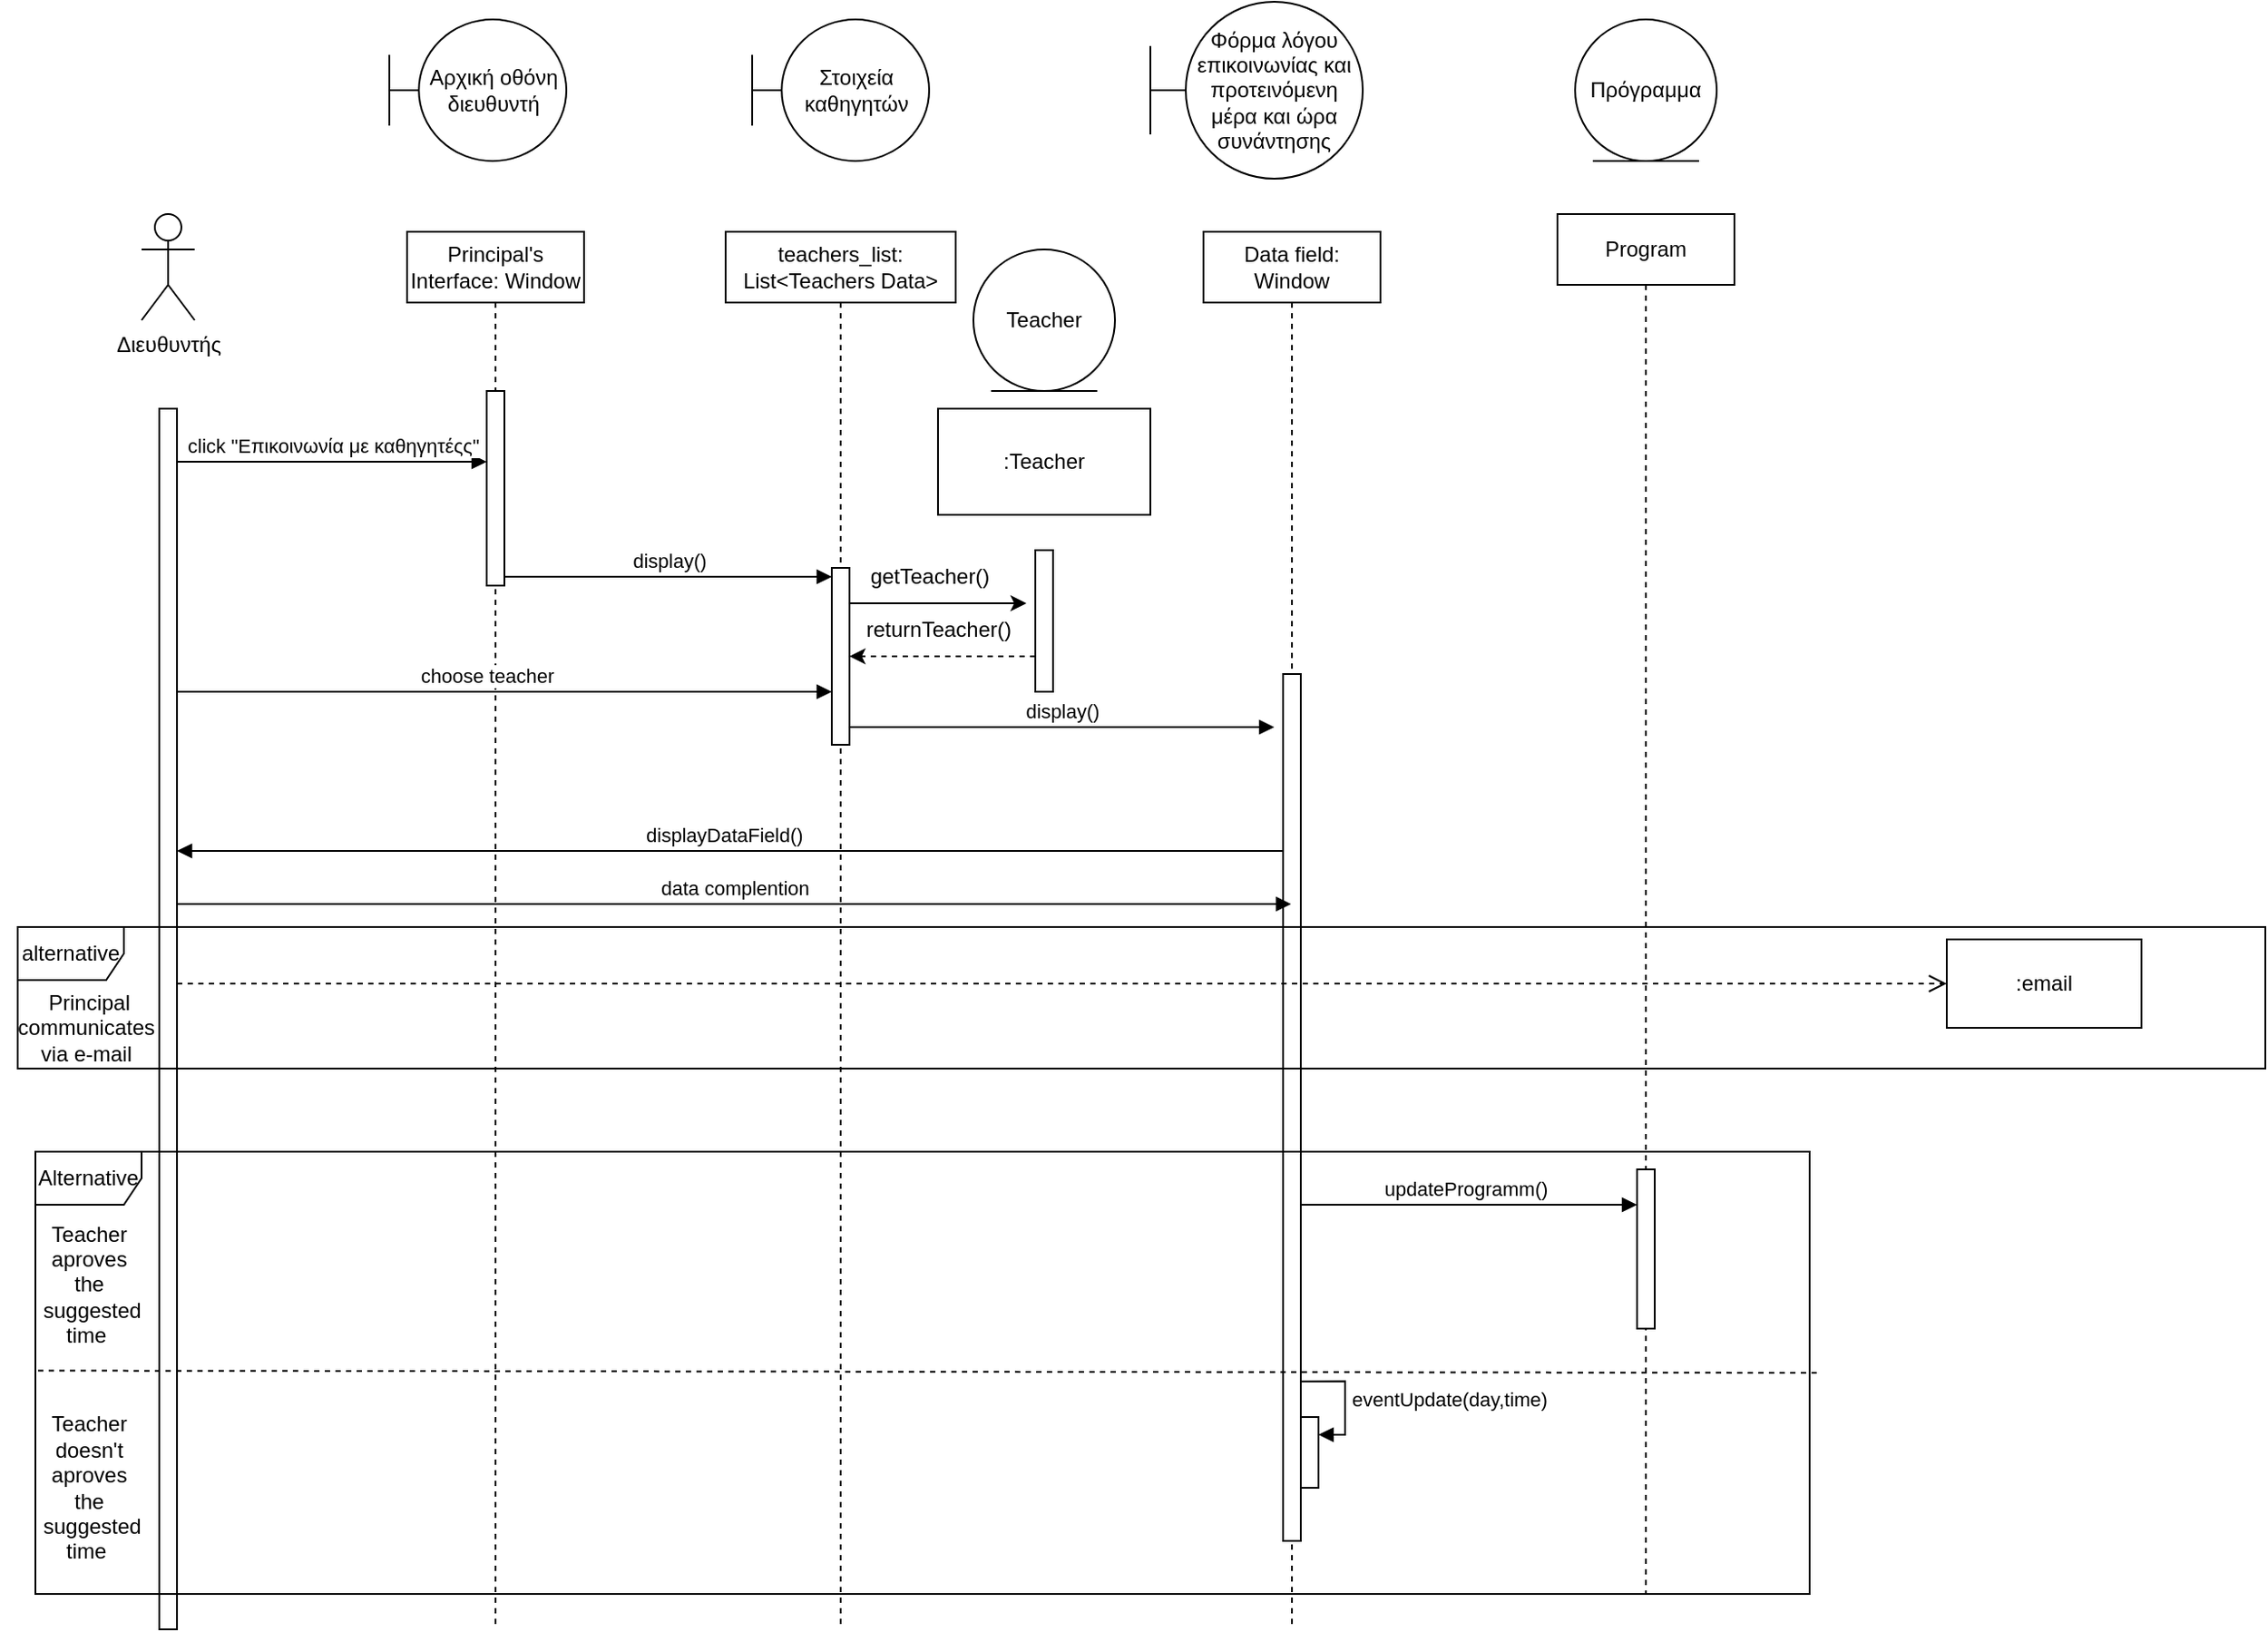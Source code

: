 <mxfile version="21.2.9" type="device">
  <diagram name="Page-1" id="2YBvvXClWsGukQMizWep">
    <mxGraphModel dx="1306" dy="835" grid="1" gridSize="10" guides="1" tooltips="1" connect="1" arrows="1" fold="1" page="1" pageScale="1" pageWidth="850" pageHeight="1100" math="0" shadow="0">
      <root>
        <mxCell id="0" />
        <mxCell id="1" parent="0" />
        <mxCell id="Ybt9tuzpWEYedOXrQiWp-1" value="Αρχική οθόνη διευθυντή" style="shape=umlBoundary;whiteSpace=wrap;html=1;" parent="1" vertex="1">
          <mxGeometry x="220" y="150" width="100" height="80" as="geometry" />
        </mxCell>
        <mxCell id="Ybt9tuzpWEYedOXrQiWp-2" value="Διευθυντής" style="shape=umlActor;verticalLabelPosition=bottom;verticalAlign=top;html=1;" parent="1" vertex="1">
          <mxGeometry x="80" y="260" width="30" height="60" as="geometry" />
        </mxCell>
        <mxCell id="Ybt9tuzpWEYedOXrQiWp-3" value="Στοιχεία καθηγητών" style="shape=umlBoundary;whiteSpace=wrap;html=1;" parent="1" vertex="1">
          <mxGeometry x="425" y="150" width="100" height="80" as="geometry" />
        </mxCell>
        <mxCell id="Ybt9tuzpWEYedOXrQiWp-4" value="Φόρμα λόγου επικοινωνίας και προτεινόμενη μέρα και ώρα συνάντησης" style="shape=umlBoundary;whiteSpace=wrap;html=1;" parent="1" vertex="1">
          <mxGeometry x="650" y="140" width="120" height="100" as="geometry" />
        </mxCell>
        <mxCell id="Ybt9tuzpWEYedOXrQiWp-5" value="Πρόγραμμα" style="ellipse;shape=umlEntity;whiteSpace=wrap;html=1;" parent="1" vertex="1">
          <mxGeometry x="890" y="150" width="80" height="80" as="geometry" />
        </mxCell>
        <mxCell id="Ybt9tuzpWEYedOXrQiWp-6" value="teachers_list: List&amp;lt;Teachers Data&amp;gt;" style="shape=umlLifeline;perimeter=lifelinePerimeter;whiteSpace=wrap;html=1;container=1;dropTarget=0;collapsible=0;recursiveResize=0;outlineConnect=0;portConstraint=eastwest;newEdgeStyle={&quot;edgeStyle&quot;:&quot;elbowEdgeStyle&quot;,&quot;elbow&quot;:&quot;vertical&quot;,&quot;curved&quot;:0,&quot;rounded&quot;:0};" parent="1" vertex="1">
          <mxGeometry x="410" y="270" width="130" height="790" as="geometry" />
        </mxCell>
        <mxCell id="Ybt9tuzpWEYedOXrQiWp-14" value="" style="html=1;points=[];perimeter=orthogonalPerimeter;outlineConnect=0;targetShapes=umlLifeline;portConstraint=eastwest;newEdgeStyle={&quot;edgeStyle&quot;:&quot;elbowEdgeStyle&quot;,&quot;elbow&quot;:&quot;vertical&quot;,&quot;curved&quot;:0,&quot;rounded&quot;:0};" parent="Ybt9tuzpWEYedOXrQiWp-6" vertex="1">
          <mxGeometry x="60" y="190" width="10" height="100" as="geometry" />
        </mxCell>
        <mxCell id="Ybt9tuzpWEYedOXrQiWp-7" value="Principal&#39;s Interface: Window" style="shape=umlLifeline;perimeter=lifelinePerimeter;whiteSpace=wrap;html=1;container=1;dropTarget=0;collapsible=0;recursiveResize=0;outlineConnect=0;portConstraint=eastwest;newEdgeStyle={&quot;edgeStyle&quot;:&quot;elbowEdgeStyle&quot;,&quot;elbow&quot;:&quot;vertical&quot;,&quot;curved&quot;:0,&quot;rounded&quot;:0};" parent="1" vertex="1">
          <mxGeometry x="230" y="270" width="100" height="790" as="geometry" />
        </mxCell>
        <mxCell id="Ybt9tuzpWEYedOXrQiWp-10" value="" style="html=1;points=[];perimeter=orthogonalPerimeter;outlineConnect=0;targetShapes=umlLifeline;portConstraint=eastwest;newEdgeStyle={&quot;edgeStyle&quot;:&quot;elbowEdgeStyle&quot;,&quot;elbow&quot;:&quot;vertical&quot;,&quot;curved&quot;:0,&quot;rounded&quot;:0};" parent="Ybt9tuzpWEYedOXrQiWp-7" vertex="1">
          <mxGeometry x="45" y="90" width="10" height="110" as="geometry" />
        </mxCell>
        <mxCell id="Ybt9tuzpWEYedOXrQiWp-8" value="Data field: Window" style="shape=umlLifeline;perimeter=lifelinePerimeter;whiteSpace=wrap;html=1;container=1;dropTarget=0;collapsible=0;recursiveResize=0;outlineConnect=0;portConstraint=eastwest;newEdgeStyle={&quot;edgeStyle&quot;:&quot;elbowEdgeStyle&quot;,&quot;elbow&quot;:&quot;vertical&quot;,&quot;curved&quot;:0,&quot;rounded&quot;:0};" parent="1" vertex="1">
          <mxGeometry x="680" y="270" width="100" height="790" as="geometry" />
        </mxCell>
        <mxCell id="Ybt9tuzpWEYedOXrQiWp-16" value="" style="html=1;points=[];perimeter=orthogonalPerimeter;outlineConnect=0;targetShapes=umlLifeline;portConstraint=eastwest;newEdgeStyle={&quot;edgeStyle&quot;:&quot;elbowEdgeStyle&quot;,&quot;elbow&quot;:&quot;vertical&quot;,&quot;curved&quot;:0,&quot;rounded&quot;:0};" parent="Ybt9tuzpWEYedOXrQiWp-8" vertex="1">
          <mxGeometry x="45" y="250" width="10" height="490" as="geometry" />
        </mxCell>
        <mxCell id="AKslkbuZnUf0l0pm8M-i-7" value="" style="html=1;points=[];perimeter=orthogonalPerimeter;outlineConnect=0;targetShapes=umlLifeline;portConstraint=eastwest;newEdgeStyle={&quot;edgeStyle&quot;:&quot;elbowEdgeStyle&quot;,&quot;elbow&quot;:&quot;vertical&quot;,&quot;curved&quot;:0,&quot;rounded&quot;:0};" parent="Ybt9tuzpWEYedOXrQiWp-8" vertex="1">
          <mxGeometry x="55" y="670" width="10" height="40" as="geometry" />
        </mxCell>
        <mxCell id="AKslkbuZnUf0l0pm8M-i-8" value="eventUpdate(day,time)" style="html=1;align=left;spacingLeft=2;endArrow=block;rounded=0;edgeStyle=orthogonalEdgeStyle;curved=0;rounded=0;exitX=1;exitY=0.816;exitDx=0;exitDy=0;exitPerimeter=0;" parent="Ybt9tuzpWEYedOXrQiWp-8" source="Ybt9tuzpWEYedOXrQiWp-16" target="AKslkbuZnUf0l0pm8M-i-7" edge="1">
          <mxGeometry relative="1" as="geometry">
            <mxPoint x="205" y="650" as="sourcePoint" />
            <Array as="points">
              <mxPoint x="80" y="650" />
              <mxPoint x="80" y="680" />
            </Array>
          </mxGeometry>
        </mxCell>
        <mxCell id="Ybt9tuzpWEYedOXrQiWp-9" value="Program" style="shape=umlLifeline;perimeter=lifelinePerimeter;whiteSpace=wrap;html=1;container=1;dropTarget=0;collapsible=0;recursiveResize=0;outlineConnect=0;portConstraint=eastwest;newEdgeStyle={&quot;edgeStyle&quot;:&quot;elbowEdgeStyle&quot;,&quot;elbow&quot;:&quot;vertical&quot;,&quot;curved&quot;:0,&quot;rounded&quot;:0};" parent="1" vertex="1">
          <mxGeometry x="880" y="260" width="100" height="780" as="geometry" />
        </mxCell>
        <mxCell id="Ybt9tuzpWEYedOXrQiWp-20" value="" style="html=1;points=[];perimeter=orthogonalPerimeter;outlineConnect=0;targetShapes=umlLifeline;portConstraint=eastwest;newEdgeStyle={&quot;edgeStyle&quot;:&quot;elbowEdgeStyle&quot;,&quot;elbow&quot;:&quot;vertical&quot;,&quot;curved&quot;:0,&quot;rounded&quot;:0};" parent="Ybt9tuzpWEYedOXrQiWp-9" vertex="1">
          <mxGeometry x="45" y="540" width="10" height="90" as="geometry" />
        </mxCell>
        <mxCell id="Ybt9tuzpWEYedOXrQiWp-11" value="" style="html=1;points=[];perimeter=orthogonalPerimeter;outlineConnect=0;targetShapes=umlLifeline;portConstraint=eastwest;newEdgeStyle={&quot;edgeStyle&quot;:&quot;elbowEdgeStyle&quot;,&quot;elbow&quot;:&quot;vertical&quot;,&quot;curved&quot;:0,&quot;rounded&quot;:0};" parent="1" vertex="1">
          <mxGeometry x="90" y="370" width="10" height="690" as="geometry" />
        </mxCell>
        <mxCell id="Ybt9tuzpWEYedOXrQiWp-12" value="click &quot;Επικοινωνία με καθηγητέςς&quot;" style="html=1;verticalAlign=bottom;endArrow=block;edgeStyle=elbowEdgeStyle;elbow=vertical;curved=0;rounded=0;" parent="1" target="Ybt9tuzpWEYedOXrQiWp-10" edge="1">
          <mxGeometry width="80" relative="1" as="geometry">
            <mxPoint x="100" y="400" as="sourcePoint" />
            <mxPoint x="180" y="400" as="targetPoint" />
          </mxGeometry>
        </mxCell>
        <mxCell id="Ybt9tuzpWEYedOXrQiWp-15" value="choose teacher" style="html=1;verticalAlign=bottom;endArrow=block;edgeStyle=elbowEdgeStyle;elbow=vertical;curved=0;rounded=0;" parent="1" target="Ybt9tuzpWEYedOXrQiWp-14" edge="1">
          <mxGeometry width="80" relative="1" as="geometry">
            <mxPoint x="100" y="510" as="sourcePoint" />
            <mxPoint x="180" y="510" as="targetPoint" />
            <Array as="points">
              <mxPoint x="210" y="530" />
              <mxPoint x="230" y="520" />
            </Array>
          </mxGeometry>
        </mxCell>
        <mxCell id="Ybt9tuzpWEYedOXrQiWp-17" value="display()" style="html=1;verticalAlign=bottom;endArrow=block;edgeStyle=elbowEdgeStyle;elbow=vertical;curved=0;rounded=0;" parent="1" source="Ybt9tuzpWEYedOXrQiWp-14" edge="1">
          <mxGeometry width="80" relative="1" as="geometry">
            <mxPoint x="490" y="540" as="sourcePoint" />
            <mxPoint x="720" y="550" as="targetPoint" />
            <Array as="points">
              <mxPoint x="540" y="550" />
              <mxPoint x="640" y="540" />
            </Array>
          </mxGeometry>
        </mxCell>
        <mxCell id="Ybt9tuzpWEYedOXrQiWp-18" value="data complention" style="html=1;verticalAlign=bottom;endArrow=block;edgeStyle=elbowEdgeStyle;elbow=vertical;curved=0;rounded=0;" parent="1" target="Ybt9tuzpWEYedOXrQiWp-8" edge="1">
          <mxGeometry width="80" relative="1" as="geometry">
            <mxPoint x="100" y="650" as="sourcePoint" />
            <mxPoint x="180" y="600" as="targetPoint" />
            <Array as="points">
              <mxPoint x="450" y="650" />
            </Array>
          </mxGeometry>
        </mxCell>
        <mxCell id="Ybt9tuzpWEYedOXrQiWp-19" value="displayDataField()" style="html=1;verticalAlign=bottom;endArrow=block;edgeStyle=elbowEdgeStyle;elbow=vertical;curved=0;rounded=0;" parent="1" source="Ybt9tuzpWEYedOXrQiWp-16" target="Ybt9tuzpWEYedOXrQiWp-11" edge="1">
          <mxGeometry x="0.016" width="80" relative="1" as="geometry">
            <mxPoint x="540" y="620" as="sourcePoint" />
            <mxPoint x="620" y="620" as="targetPoint" />
            <Array as="points">
              <mxPoint x="320" y="620" />
            </Array>
            <mxPoint x="1" as="offset" />
          </mxGeometry>
        </mxCell>
        <mxCell id="AKslkbuZnUf0l0pm8M-i-9" value="alternative" style="shape=umlFrame;whiteSpace=wrap;html=1;pointerEvents=0;" parent="1" vertex="1">
          <mxGeometry x="10" y="663" width="1270" height="80" as="geometry" />
        </mxCell>
        <mxCell id="AKslkbuZnUf0l0pm8M-i-10" value="Principal &lt;br&gt;communicates&amp;nbsp;&lt;br&gt;via e-mail&amp;nbsp;" style="text;html=1;align=center;verticalAlign=middle;resizable=0;points=[];autosize=1;strokeColor=none;fillColor=none;" parent="1" vertex="1">
          <mxGeometry y="690" width="100" height="60" as="geometry" />
        </mxCell>
        <mxCell id="AKslkbuZnUf0l0pm8M-i-11" value="" style="html=1;verticalAlign=bottom;endArrow=open;dashed=1;endSize=8;edgeStyle=elbowEdgeStyle;elbow=vertical;curved=0;rounded=0;entryX=0;entryY=0.5;entryDx=0;entryDy=0;" parent="1" source="Ybt9tuzpWEYedOXrQiWp-11" target="AKslkbuZnUf0l0pm8M-i-12" edge="1">
          <mxGeometry relative="1" as="geometry">
            <mxPoint x="250" y="700" as="sourcePoint" />
            <mxPoint x="170" y="700" as="targetPoint" />
          </mxGeometry>
        </mxCell>
        <mxCell id="AKslkbuZnUf0l0pm8M-i-1" value="Alternative" style="shape=umlFrame;whiteSpace=wrap;html=1;pointerEvents=0;" parent="1" vertex="1">
          <mxGeometry x="20" y="790" width="1002.5" height="250" as="geometry" />
        </mxCell>
        <mxCell id="AKslkbuZnUf0l0pm8M-i-2" value="" style="endArrow=none;dashed=1;html=1;rounded=0;entryX=0;entryY=0.495;entryDx=0;entryDy=0;entryPerimeter=0;exitX=1.004;exitY=0.5;exitDx=0;exitDy=0;exitPerimeter=0;" parent="1" source="AKslkbuZnUf0l0pm8M-i-1" target="AKslkbuZnUf0l0pm8M-i-1" edge="1">
          <mxGeometry width="50" height="50" relative="1" as="geometry">
            <mxPoint x="680" y="930" as="sourcePoint" />
            <mxPoint x="670" y="940" as="targetPoint" />
          </mxGeometry>
        </mxCell>
        <mxCell id="AKslkbuZnUf0l0pm8M-i-3" value="Teacher &lt;br&gt;aproves &lt;br&gt;the&lt;br&gt;&amp;nbsp;suggested &lt;br&gt;time&amp;nbsp;" style="text;html=1;align=center;verticalAlign=middle;resizable=0;points=[];autosize=1;strokeColor=none;fillColor=none;" parent="1" vertex="1">
          <mxGeometry x="10" y="820" width="80" height="90" as="geometry" />
        </mxCell>
        <mxCell id="AKslkbuZnUf0l0pm8M-i-4" value="Teacher &lt;br&gt;doesn&#39;t&lt;br&gt;aproves &lt;br&gt;the&lt;br&gt;&amp;nbsp;suggested &lt;br&gt;time&amp;nbsp;" style="text;html=1;align=center;verticalAlign=middle;resizable=0;points=[];autosize=1;strokeColor=none;fillColor=none;" parent="1" vertex="1">
          <mxGeometry x="10" y="930" width="80" height="100" as="geometry" />
        </mxCell>
        <mxCell id="Ybt9tuzpWEYedOXrQiWp-13" value="display()" style="html=1;verticalAlign=bottom;endArrow=block;edgeStyle=elbowEdgeStyle;elbow=vertical;curved=0;rounded=0;" parent="1" source="Ybt9tuzpWEYedOXrQiWp-10" target="Ybt9tuzpWEYedOXrQiWp-14" edge="1">
          <mxGeometry width="80" relative="1" as="geometry">
            <mxPoint x="290" y="460" as="sourcePoint" />
            <mxPoint x="370" y="460" as="targetPoint" />
            <mxPoint as="offset" />
          </mxGeometry>
        </mxCell>
        <mxCell id="AKslkbuZnUf0l0pm8M-i-12" value=":email" style="html=1;whiteSpace=wrap;" parent="1" vertex="1">
          <mxGeometry x="1100" y="670" width="110" height="50" as="geometry" />
        </mxCell>
        <mxCell id="Ybt9tuzpWEYedOXrQiWp-21" value="updateProgramm()" style="html=1;verticalAlign=bottom;endArrow=block;edgeStyle=elbowEdgeStyle;elbow=vertical;curved=0;rounded=0;" parent="1" source="Ybt9tuzpWEYedOXrQiWp-16" target="Ybt9tuzpWEYedOXrQiWp-20" edge="1">
          <mxGeometry x="-0.021" width="80" relative="1" as="geometry">
            <mxPoint x="885" y="820" as="sourcePoint" />
            <mxPoint x="920" y="820" as="targetPoint" />
            <Array as="points">
              <mxPoint x="900" y="820" />
              <mxPoint x="950" y="830" />
              <mxPoint x="920" y="820" />
              <mxPoint x="890" y="820" />
            </Array>
            <mxPoint as="offset" />
          </mxGeometry>
        </mxCell>
        <mxCell id="6P90j5t4SIVctreCpfZ0-2" value="Teacher" style="ellipse;shape=umlEntity;whiteSpace=wrap;html=1;" parent="1" vertex="1">
          <mxGeometry x="550" y="280" width="80" height="80" as="geometry" />
        </mxCell>
        <mxCell id="6P90j5t4SIVctreCpfZ0-7" value="" style="edgeStyle=elbowEdgeStyle;rounded=0;orthogonalLoop=1;jettySize=auto;html=1;elbow=vertical;curved=0;dashed=1;" parent="1" source="6P90j5t4SIVctreCpfZ0-3" target="Ybt9tuzpWEYedOXrQiWp-14" edge="1">
          <mxGeometry relative="1" as="geometry">
            <mxPoint x="580" y="500" as="sourcePoint" />
            <Array as="points">
              <mxPoint x="580" y="510" />
              <mxPoint x="510" y="500" />
            </Array>
          </mxGeometry>
        </mxCell>
        <mxCell id="6P90j5t4SIVctreCpfZ0-3" value="" style="html=1;points=[];perimeter=orthogonalPerimeter;outlineConnect=0;targetShapes=umlLifeline;portConstraint=eastwest;newEdgeStyle={&quot;edgeStyle&quot;:&quot;elbowEdgeStyle&quot;,&quot;elbow&quot;:&quot;vertical&quot;,&quot;curved&quot;:0,&quot;rounded&quot;:0};" parent="1" vertex="1">
          <mxGeometry x="585" y="450" width="10" height="80" as="geometry" />
        </mxCell>
        <mxCell id="6P90j5t4SIVctreCpfZ0-5" style="edgeStyle=elbowEdgeStyle;rounded=0;orthogonalLoop=1;jettySize=auto;html=1;elbow=vertical;curved=0;" parent="1" source="Ybt9tuzpWEYedOXrQiWp-14" edge="1">
          <mxGeometry relative="1" as="geometry">
            <mxPoint x="580" y="480" as="targetPoint" />
          </mxGeometry>
        </mxCell>
        <mxCell id="6P90j5t4SIVctreCpfZ0-6" value="getTeacher()" style="text;html=1;align=center;verticalAlign=middle;resizable=0;points=[];autosize=1;strokeColor=none;fillColor=none;" parent="1" vertex="1">
          <mxGeometry x="480" y="450" width="90" height="30" as="geometry" />
        </mxCell>
        <mxCell id="6P90j5t4SIVctreCpfZ0-10" value="returnTeacher()" style="text;html=1;align=center;verticalAlign=middle;resizable=0;points=[];autosize=1;strokeColor=none;fillColor=none;" parent="1" vertex="1">
          <mxGeometry x="475" y="480" width="110" height="30" as="geometry" />
        </mxCell>
        <mxCell id="71DY4ZkfKzl6vgzVzHSP-1" value=":Teacher" style="rounded=0;whiteSpace=wrap;html=1;" vertex="1" parent="1">
          <mxGeometry x="530" y="370" width="120" height="60" as="geometry" />
        </mxCell>
      </root>
    </mxGraphModel>
  </diagram>
</mxfile>
